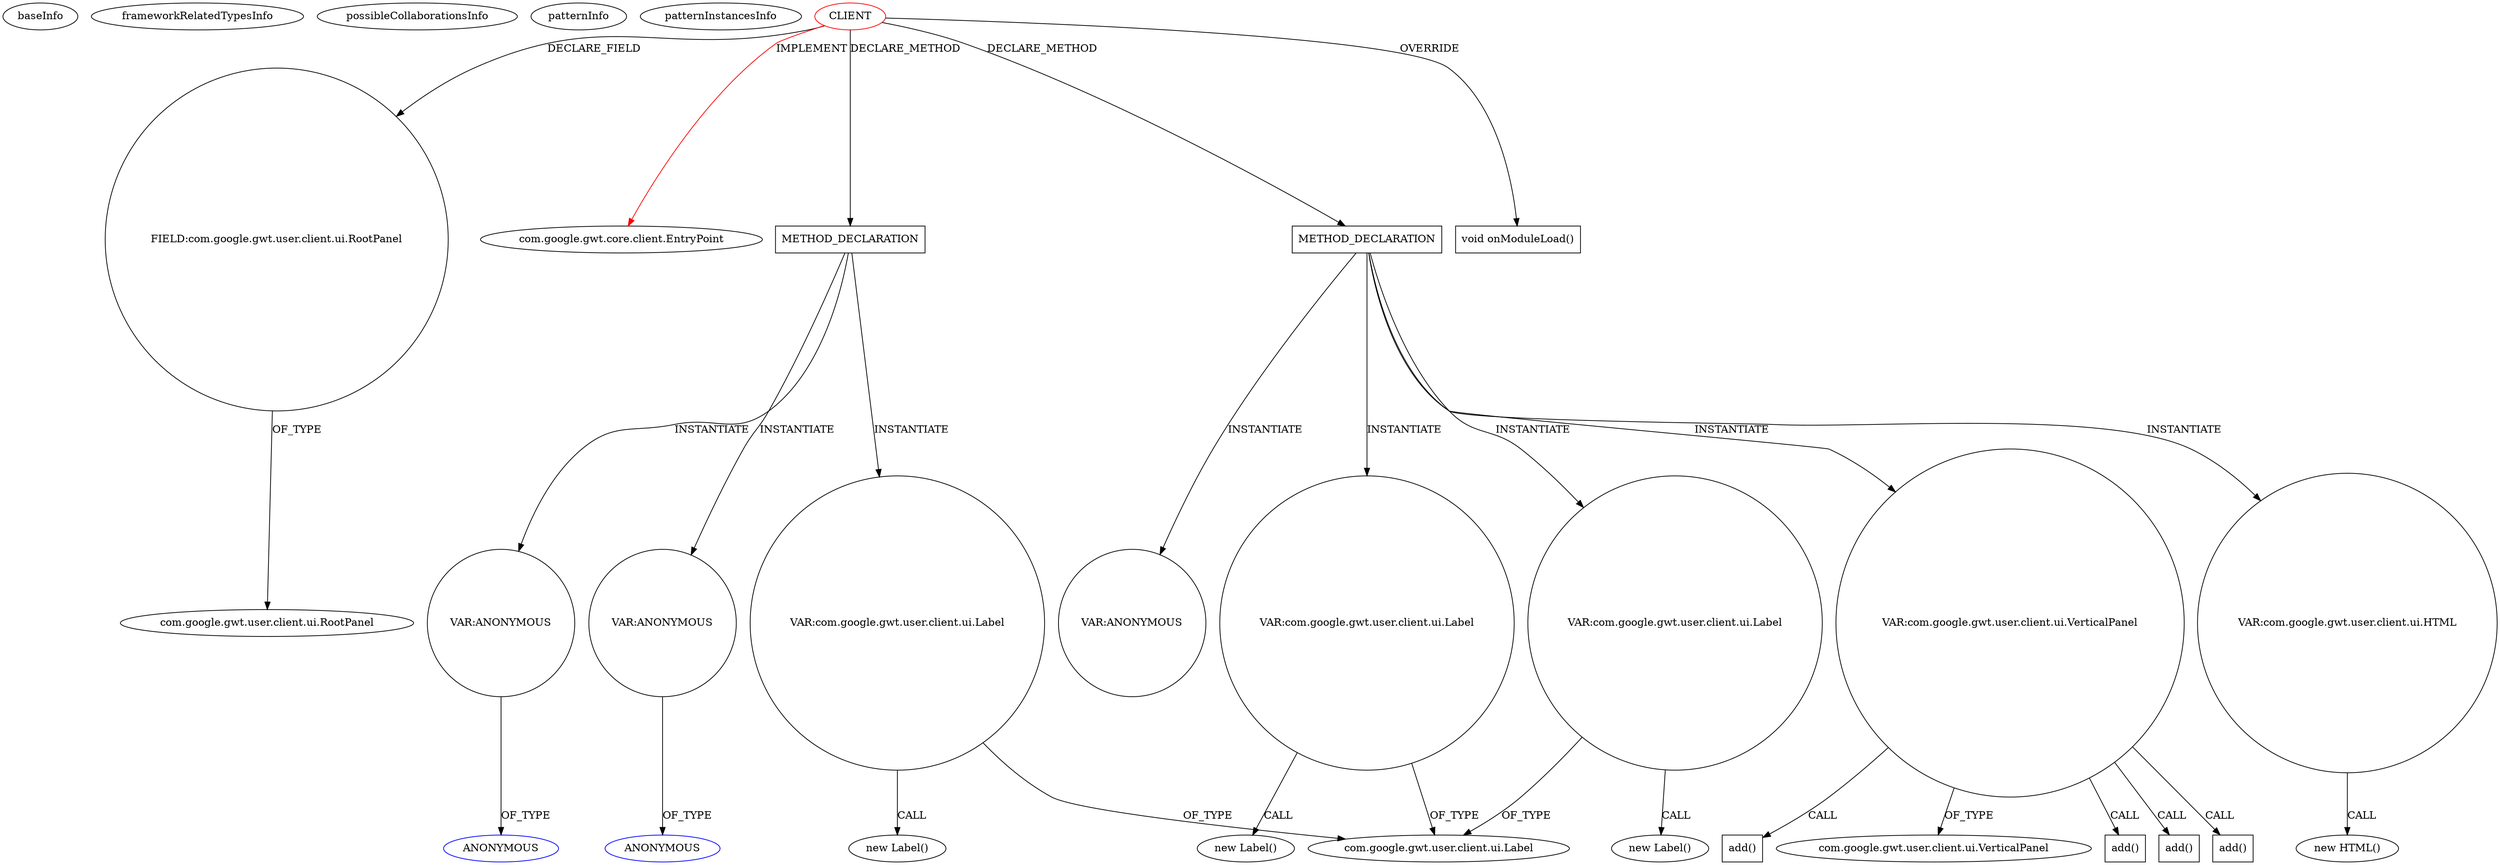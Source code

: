 digraph {
baseInfo[graphId=1943,category="pattern",isAnonymous=false,possibleRelation=false]
frameworkRelatedTypesInfo[0="com.google.gwt.core.client.EntryPoint"]
possibleCollaborationsInfo[]
patternInfo[frequency=2.0,patternRootClient=0]
patternInstancesInfo[0="DeannaSurma-Census~/DeannaSurma-Census/Census-master/src/com/cs4302/census/client/Census.java~Census~109",1="12010994-GLI-TP1~/12010994-GLI-TP1/GLI-TP1-master/src/main/java/fr/istic/m2gl/gli/client/gli.java~gli~1"]
2[label="FIELD:com.google.gwt.user.client.ui.RootPanel",vertexType="FIELD_DECLARATION",isFrameworkType=false,shape=circle]
3[label="com.google.gwt.user.client.ui.RootPanel",vertexType="FRAMEWORK_CLASS_TYPE",isFrameworkType=false]
0[label="CLIENT",vertexType="ROOT_CLIENT_CLASS_DECLARATION",isFrameworkType=false,color=red]
1[label="com.google.gwt.core.client.EntryPoint",vertexType="FRAMEWORK_INTERFACE_TYPE",isFrameworkType=false]
35[label="METHOD_DECLARATION",vertexType="CLIENT_METHOD_DECLARATION",isFrameworkType=false,shape=box]
7[label="void onModuleLoad()",vertexType="OVERRIDING_METHOD_DECLARATION",isFrameworkType=false,shape=box]
96[label="VAR:ANONYMOUS",vertexType="VARIABLE_EXPRESION",isFrameworkType=false,shape=circle]
97[label="ANONYMOUS",vertexType="REFERENCE_ANONYMOUS_DECLARATION",isFrameworkType=false,color=blue]
113[label="METHOD_DECLARATION",vertexType="CLIENT_METHOD_DECLARATION",isFrameworkType=false,shape=box]
116[label="VAR:com.google.gwt.user.client.ui.VerticalPanel",vertexType="VARIABLE_EXPRESION",isFrameworkType=false,shape=circle]
50[label="VAR:com.google.gwt.user.client.ui.Label",vertexType="VARIABLE_EXPRESION",isFrameworkType=false,shape=circle]
51[label="com.google.gwt.user.client.ui.Label",vertexType="FRAMEWORK_CLASS_TYPE",isFrameworkType=false]
138[label="VAR:com.google.gwt.user.client.ui.Label",vertexType="VARIABLE_EXPRESION",isFrameworkType=false,shape=circle]
125[label="VAR:com.google.gwt.user.client.ui.Label",vertexType="VARIABLE_EXPRESION",isFrameworkType=false,shape=circle]
13[label="com.google.gwt.user.client.ui.VerticalPanel",vertexType="FRAMEWORK_CLASS_TYPE",isFrameworkType=false]
119[label="VAR:com.google.gwt.user.client.ui.HTML",vertexType="VARIABLE_EXPRESION",isFrameworkType=false,shape=circle]
118[label="new HTML()",vertexType="CONSTRUCTOR_CALL",isFrameworkType=false]
188[label="add()",vertexType="INSIDE_CALL",isFrameworkType=false,shape=box]
184[label="add()",vertexType="INSIDE_CALL",isFrameworkType=false,shape=box]
186[label="add()",vertexType="INSIDE_CALL",isFrameworkType=false,shape=box]
182[label="add()",vertexType="INSIDE_CALL",isFrameworkType=false,shape=box]
137[label="new Label()",vertexType="CONSTRUCTOR_CALL",isFrameworkType=false]
49[label="new Label()",vertexType="CONSTRUCTOR_CALL",isFrameworkType=false]
124[label="new Label()",vertexType="CONSTRUCTOR_CALL",isFrameworkType=false]
71[label="VAR:ANONYMOUS",vertexType="VARIABLE_EXPRESION",isFrameworkType=false,shape=circle]
72[label="ANONYMOUS",vertexType="REFERENCE_ANONYMOUS_DECLARATION",isFrameworkType=false,color=blue]
153[label="VAR:ANONYMOUS",vertexType="VARIABLE_EXPRESION",isFrameworkType=false,shape=circle]
0->113[label="DECLARE_METHOD"]
50->49[label="CALL"]
2->3[label="OF_TYPE"]
116->184[label="CALL"]
138->51[label="OF_TYPE"]
119->118[label="CALL"]
0->1[label="IMPLEMENT",color=red]
113->119[label="INSTANTIATE"]
35->96[label="INSTANTIATE"]
125->51[label="OF_TYPE"]
113->125[label="INSTANTIATE"]
113->138[label="INSTANTIATE"]
113->153[label="INSTANTIATE"]
50->51[label="OF_TYPE"]
125->124[label="CALL"]
0->7[label="OVERRIDE"]
116->182[label="CALL"]
71->72[label="OF_TYPE"]
0->2[label="DECLARE_FIELD"]
116->188[label="CALL"]
138->137[label="CALL"]
116->186[label="CALL"]
116->13[label="OF_TYPE"]
96->97[label="OF_TYPE"]
35->50[label="INSTANTIATE"]
35->71[label="INSTANTIATE"]
0->35[label="DECLARE_METHOD"]
113->116[label="INSTANTIATE"]
}
